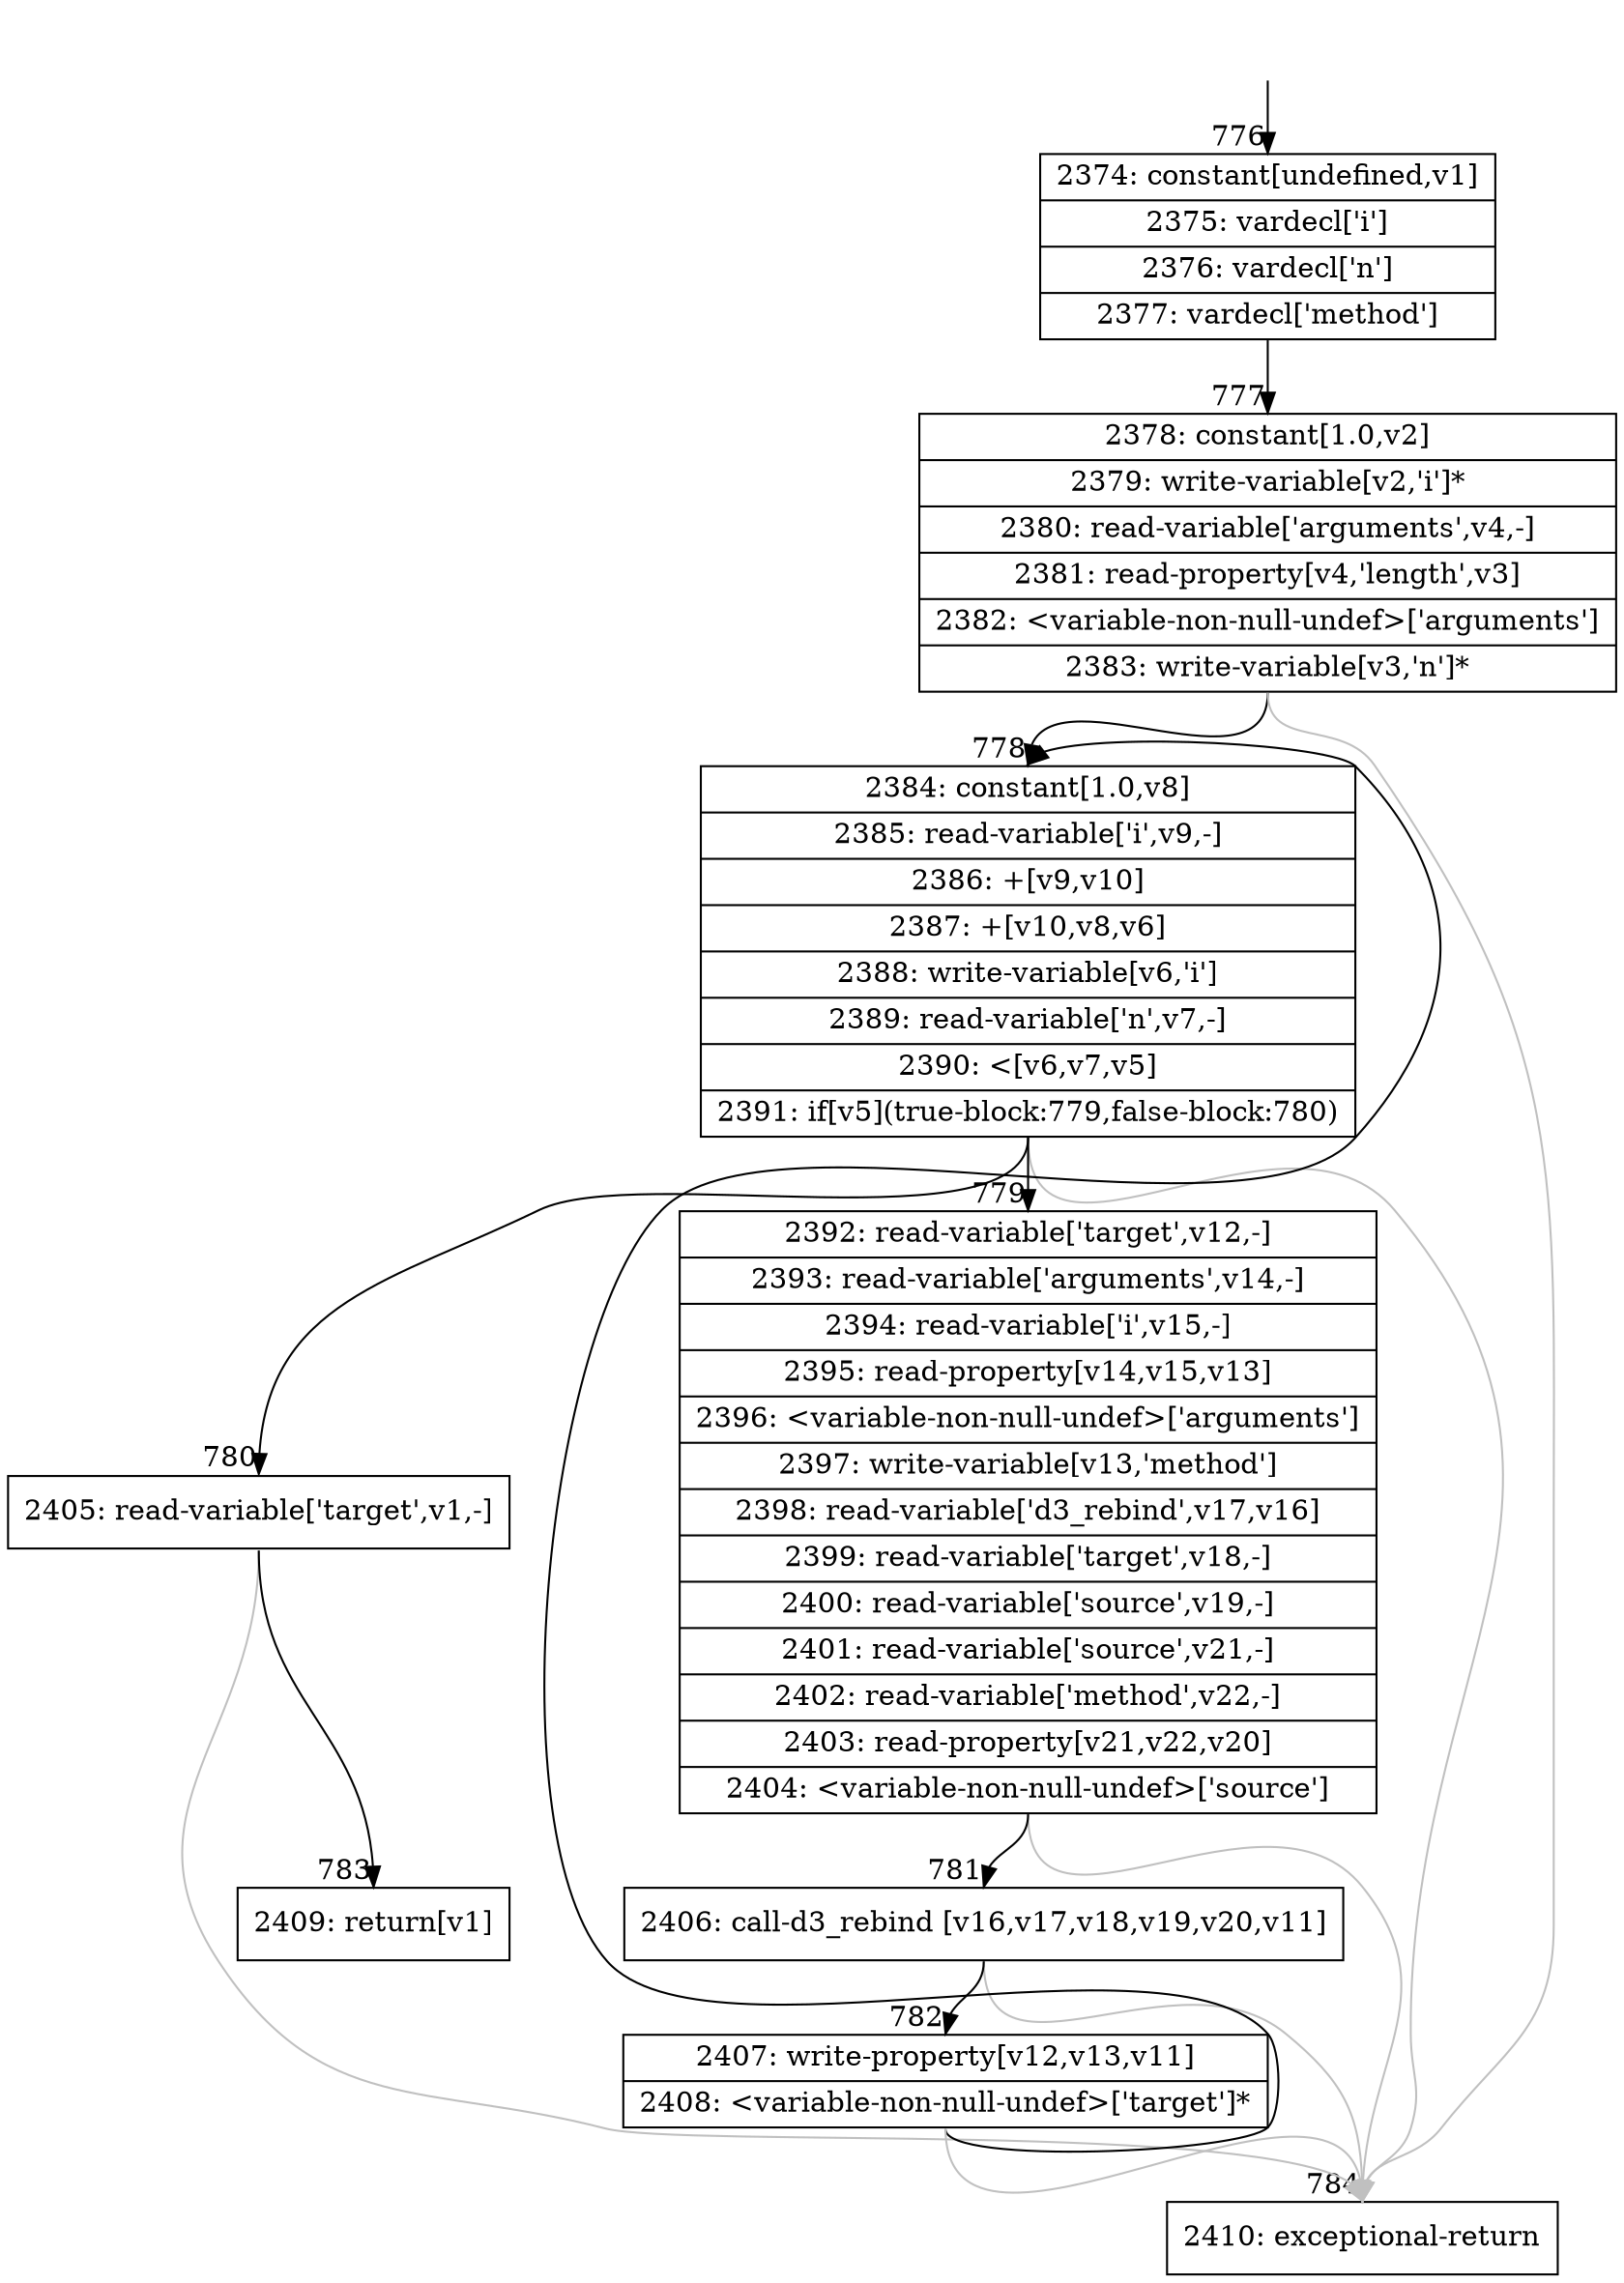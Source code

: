 digraph {
rankdir="TD"
BB_entry74[shape=none,label=""];
BB_entry74 -> BB776 [tailport=s, headport=n, headlabel="    776"]
BB776 [shape=record label="{2374: constant[undefined,v1]|2375: vardecl['i']|2376: vardecl['n']|2377: vardecl['method']}" ] 
BB776 -> BB777 [tailport=s, headport=n, headlabel="      777"]
BB777 [shape=record label="{2378: constant[1.0,v2]|2379: write-variable[v2,'i']*|2380: read-variable['arguments',v4,-]|2381: read-property[v4,'length',v3]|2382: \<variable-non-null-undef\>['arguments']|2383: write-variable[v3,'n']*}" ] 
BB777 -> BB778 [tailport=s, headport=n, headlabel="      778"]
BB777 -> BB784 [tailport=s, headport=n, color=gray, headlabel="      784"]
BB778 [shape=record label="{2384: constant[1.0,v8]|2385: read-variable['i',v9,-]|2386: +[v9,v10]|2387: +[v10,v8,v6]|2388: write-variable[v6,'i']|2389: read-variable['n',v7,-]|2390: \<[v6,v7,v5]|2391: if[v5](true-block:779,false-block:780)}" ] 
BB778 -> BB779 [tailport=s, headport=n, headlabel="      779"]
BB778 -> BB780 [tailport=s, headport=n, headlabel="      780"]
BB778 -> BB784 [tailport=s, headport=n, color=gray]
BB779 [shape=record label="{2392: read-variable['target',v12,-]|2393: read-variable['arguments',v14,-]|2394: read-variable['i',v15,-]|2395: read-property[v14,v15,v13]|2396: \<variable-non-null-undef\>['arguments']|2397: write-variable[v13,'method']|2398: read-variable['d3_rebind',v17,v16]|2399: read-variable['target',v18,-]|2400: read-variable['source',v19,-]|2401: read-variable['source',v21,-]|2402: read-variable['method',v22,-]|2403: read-property[v21,v22,v20]|2404: \<variable-non-null-undef\>['source']}" ] 
BB779 -> BB781 [tailport=s, headport=n, headlabel="      781"]
BB779 -> BB784 [tailport=s, headport=n, color=gray]
BB780 [shape=record label="{2405: read-variable['target',v1,-]}" ] 
BB780 -> BB783 [tailport=s, headport=n, headlabel="      783"]
BB780 -> BB784 [tailport=s, headport=n, color=gray]
BB781 [shape=record label="{2406: call-d3_rebind [v16,v17,v18,v19,v20,v11]}" ] 
BB781 -> BB782 [tailport=s, headport=n, headlabel="      782"]
BB781 -> BB784 [tailport=s, headport=n, color=gray]
BB782 [shape=record label="{2407: write-property[v12,v13,v11]|2408: \<variable-non-null-undef\>['target']*}" ] 
BB782 -> BB778 [tailport=s, headport=n]
BB782 -> BB784 [tailport=s, headport=n, color=gray]
BB783 [shape=record label="{2409: return[v1]}" ] 
BB784 [shape=record label="{2410: exceptional-return}" ] 
//#$~ 462
}
